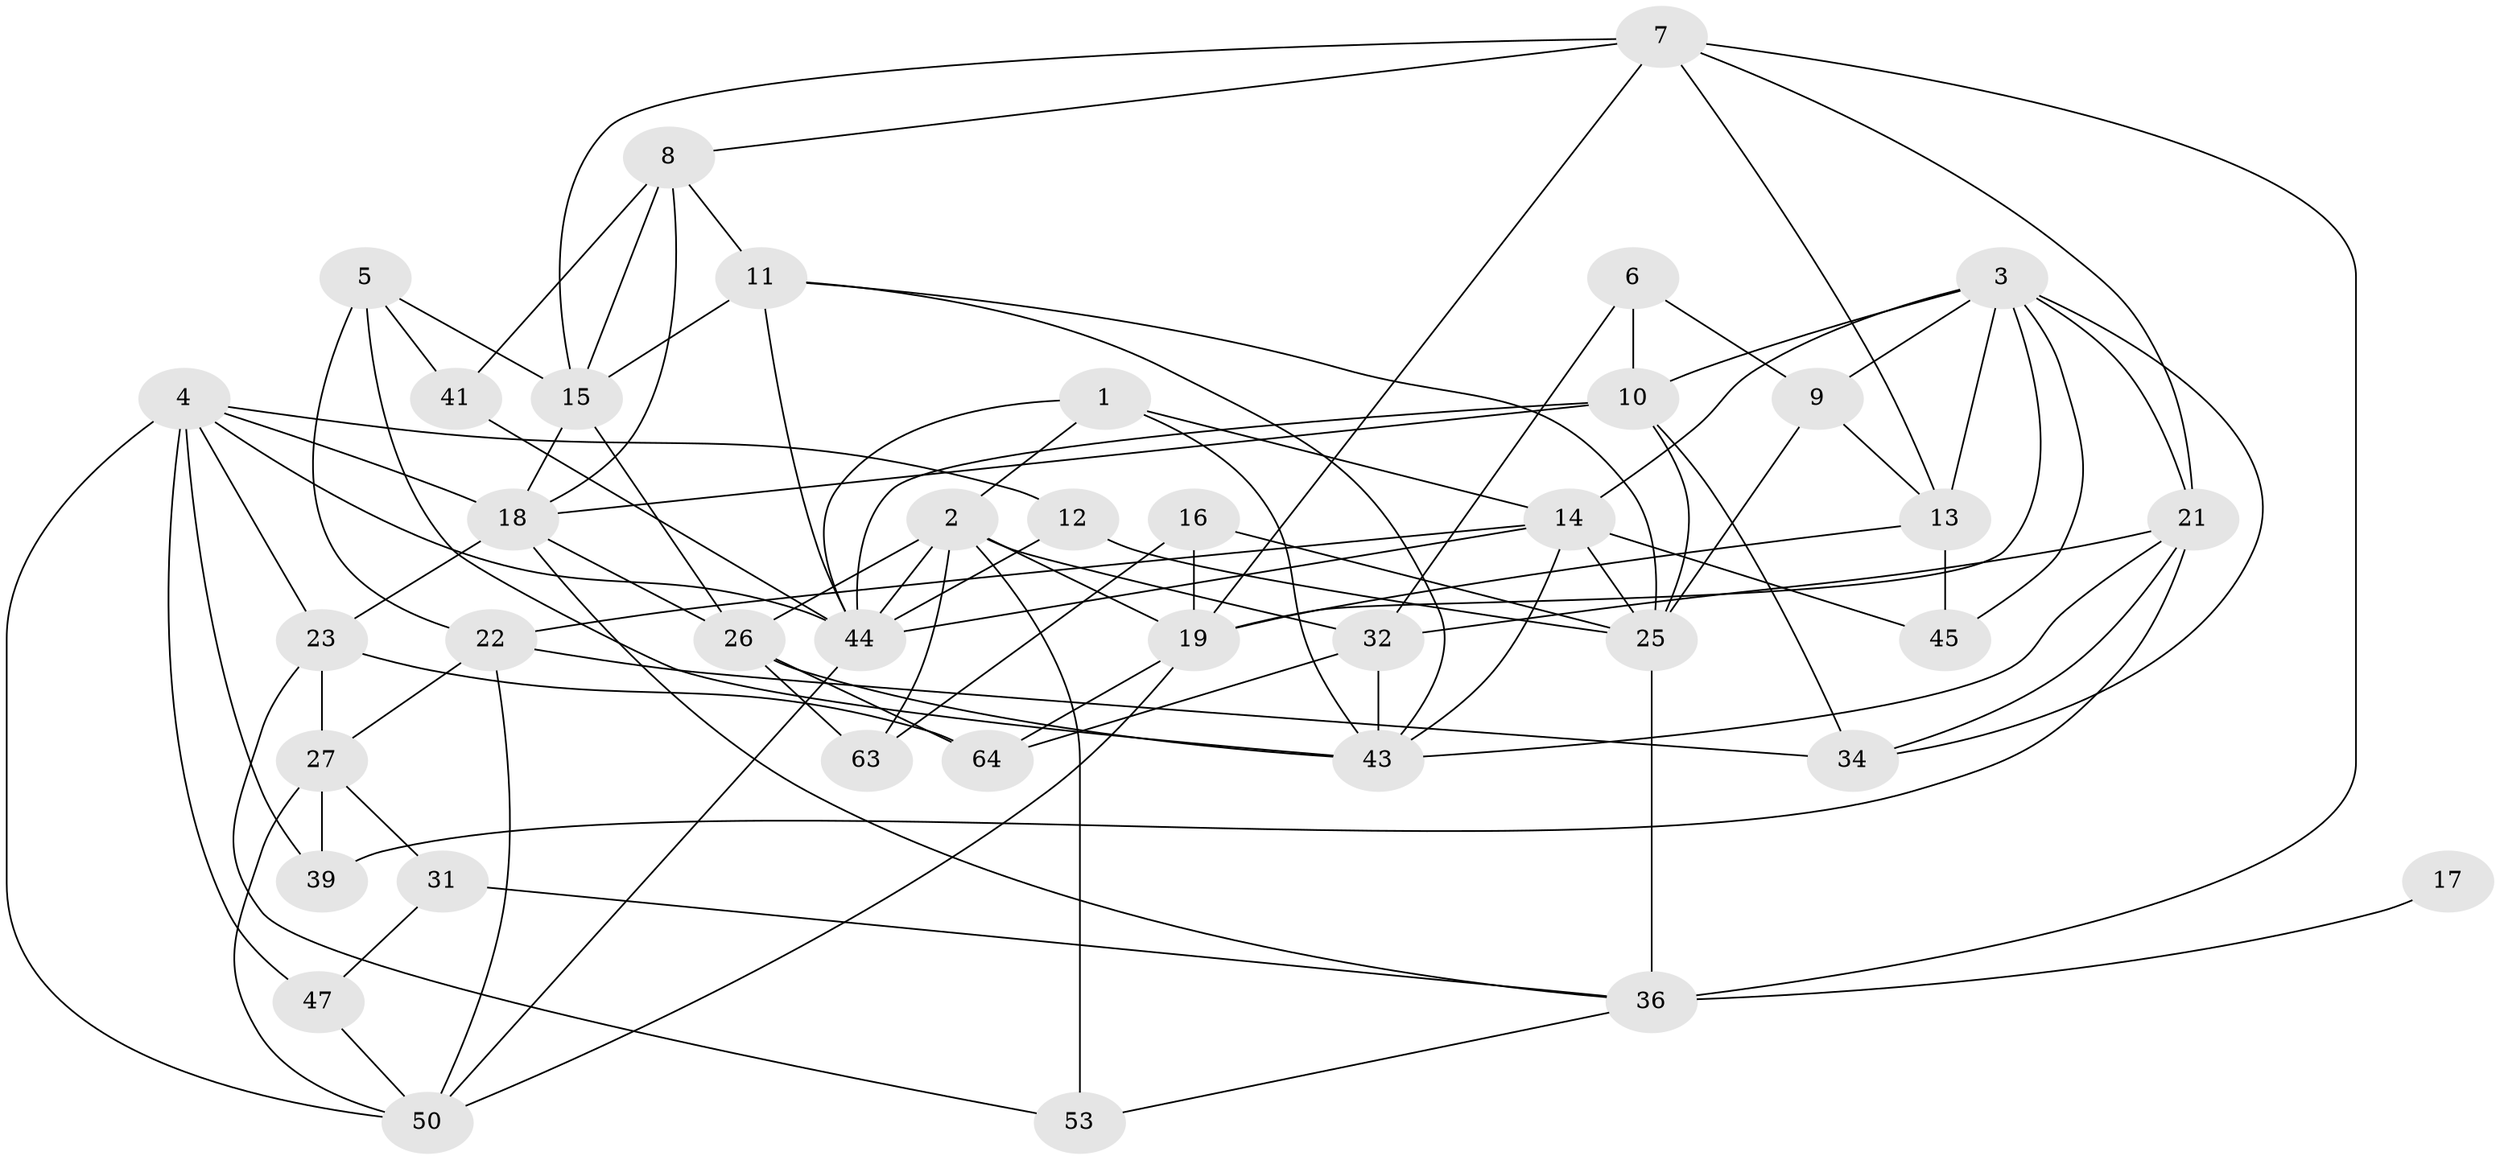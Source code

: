 // Generated by graph-tools (version 1.1) at 2025/23/03/03/25 07:23:56]
// undirected, 39 vertices, 97 edges
graph export_dot {
graph [start="1"]
  node [color=gray90,style=filled];
  1 [super="+60"];
  2 [super="+28"];
  3 [super="+48"];
  4 [super="+20"];
  5;
  6;
  7 [super="+24"];
  8 [super="+59"];
  9;
  10 [super="+40"];
  11 [super="+30"];
  12;
  13 [super="+56"];
  14 [super="+38"];
  15 [super="+35"];
  16;
  17;
  18 [super="+29"];
  19 [super="+33"];
  21 [super="+65"];
  22 [super="+54"];
  23 [super="+57"];
  25 [super="+62"];
  26 [super="+51"];
  27 [super="+37"];
  31;
  32 [super="+55"];
  34 [super="+46"];
  36 [super="+42"];
  39;
  41 [super="+49"];
  43;
  44 [super="+58"];
  45;
  47 [super="+52"];
  50 [super="+61"];
  53;
  63;
  64;
  1 -- 2;
  1 -- 14;
  1 -- 43;
  1 -- 44;
  2 -- 44;
  2 -- 26;
  2 -- 19;
  2 -- 53;
  2 -- 63;
  2 -- 32;
  3 -- 45;
  3 -- 9 [weight=2];
  3 -- 10;
  3 -- 34;
  3 -- 13 [weight=2];
  3 -- 14;
  3 -- 21;
  3 -- 19;
  4 -- 12;
  4 -- 23;
  4 -- 47 [weight=2];
  4 -- 50;
  4 -- 18;
  4 -- 39;
  4 -- 44;
  5 -- 15;
  5 -- 43;
  5 -- 41;
  5 -- 22;
  6 -- 9;
  6 -- 10;
  6 -- 32;
  7 -- 19;
  7 -- 36;
  7 -- 21;
  7 -- 8;
  7 -- 15;
  7 -- 13;
  8 -- 18;
  8 -- 41;
  8 -- 15;
  8 -- 11;
  9 -- 13;
  9 -- 25;
  10 -- 25;
  10 -- 18;
  10 -- 44;
  10 -- 34;
  11 -- 43;
  11 -- 15;
  11 -- 25;
  11 -- 44;
  12 -- 25;
  12 -- 44;
  13 -- 19;
  13 -- 45;
  14 -- 43;
  14 -- 22;
  14 -- 44;
  14 -- 45;
  14 -- 25;
  15 -- 18;
  15 -- 26;
  16 -- 63;
  16 -- 25;
  16 -- 19;
  17 -- 36 [weight=2];
  18 -- 26;
  18 -- 23;
  18 -- 36;
  19 -- 50;
  19 -- 64;
  21 -- 34;
  21 -- 43;
  21 -- 39;
  21 -- 32;
  22 -- 50 [weight=2];
  22 -- 34 [weight=2];
  22 -- 27;
  23 -- 64;
  23 -- 27;
  23 -- 53;
  25 -- 36;
  26 -- 64;
  26 -- 43;
  26 -- 63;
  27 -- 50 [weight=2];
  27 -- 39;
  27 -- 31;
  31 -- 36;
  31 -- 47;
  32 -- 43;
  32 -- 64;
  36 -- 53;
  41 -- 44;
  44 -- 50;
  47 -- 50;
}

